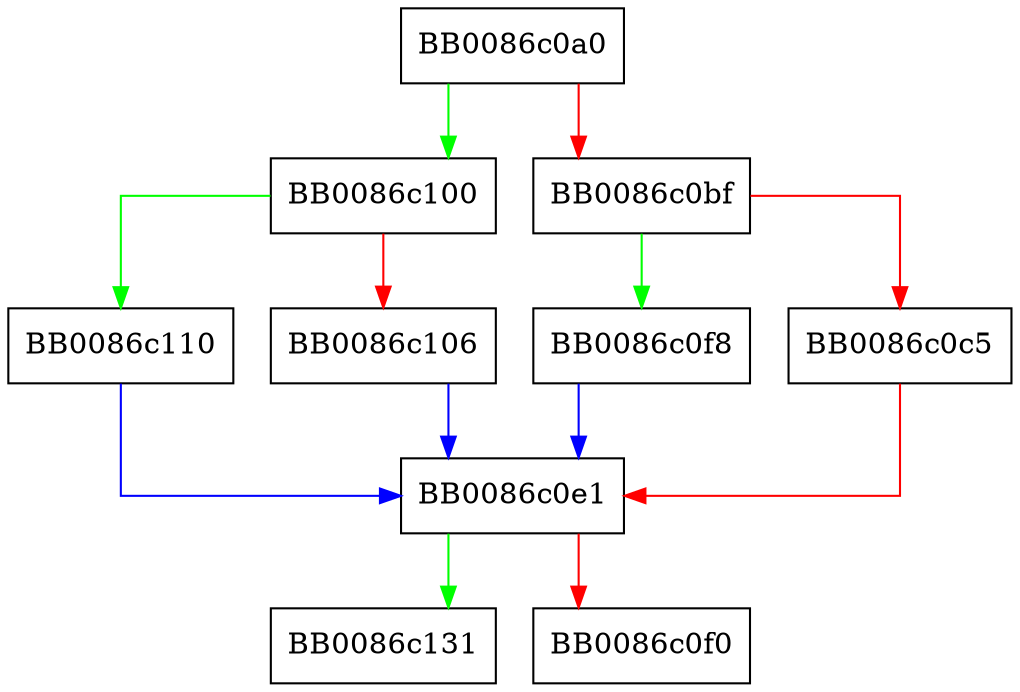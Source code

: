 digraph __mpn_mul_n {
  node [shape="box"];
  graph [splines=ortho];
  BB0086c0a0 -> BB0086c100 [color="green"];
  BB0086c0a0 -> BB0086c0bf [color="red"];
  BB0086c0bf -> BB0086c0f8 [color="green"];
  BB0086c0bf -> BB0086c0c5 [color="red"];
  BB0086c0c5 -> BB0086c0e1 [color="red"];
  BB0086c0e1 -> BB0086c131 [color="green"];
  BB0086c0e1 -> BB0086c0f0 [color="red"];
  BB0086c0f8 -> BB0086c0e1 [color="blue"];
  BB0086c100 -> BB0086c110 [color="green"];
  BB0086c100 -> BB0086c106 [color="red"];
  BB0086c106 -> BB0086c0e1 [color="blue"];
  BB0086c110 -> BB0086c0e1 [color="blue"];
}